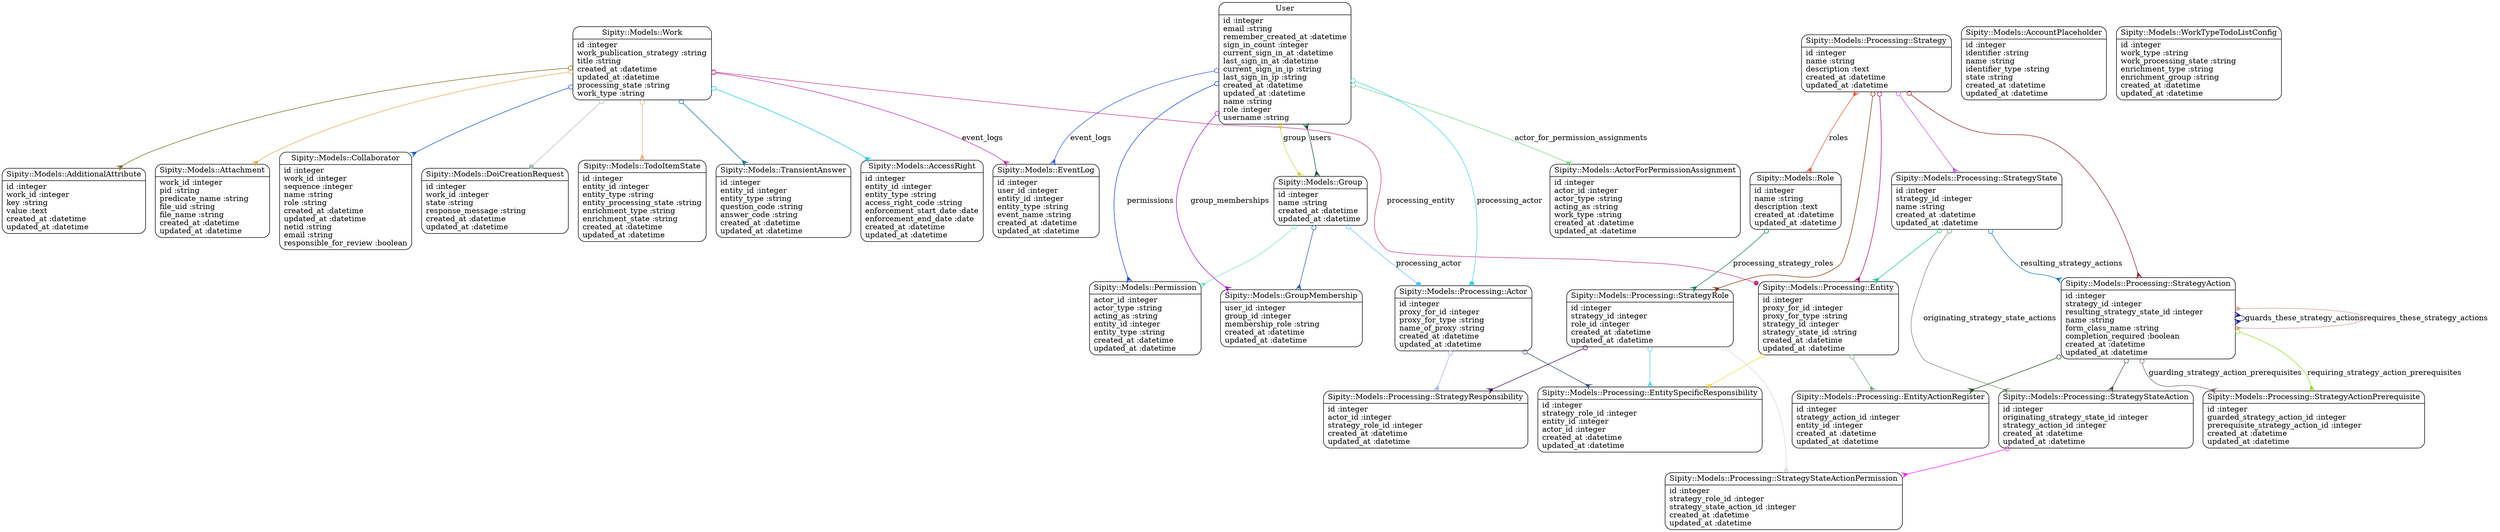 digraph models_diagram {
	graph[overlap=false, splines=true]
	"Sipity::Models::AccessRight" [shape=Mrecord, label="{Sipity::Models::AccessRight|id :integer\lentity_id :integer\lentity_type :string\laccess_right_code :string\lenforcement_start_date :date\lenforcement_end_date :date\lcreated_at :datetime\lupdated_at :datetime\l}"]
	"Sipity::Models::AccountPlaceholder" [shape=Mrecord, label="{Sipity::Models::AccountPlaceholder|id :integer\lidentifier :string\lname :string\lidentifier_type :string\lstate :string\lcreated_at :datetime\lupdated_at :datetime\l}"]
	"Sipity::Models::ActorForPermissionAssignment" [shape=Mrecord, label="{Sipity::Models::ActorForPermissionAssignment|id :integer\lactor_id :integer\lactor_type :string\lacting_as :string\lwork_type :string\lcreated_at :datetime\lupdated_at :datetime\l}"]
	"Sipity::Models::AdditionalAttribute" [shape=Mrecord, label="{Sipity::Models::AdditionalAttribute|id :integer\lwork_id :integer\lkey :string\lvalue :text\lcreated_at :datetime\lupdated_at :datetime\l}"]
	"Sipity::Models::Attachment" [shape=Mrecord, label="{Sipity::Models::Attachment|work_id :integer\lpid :string\lpredicate_name :string\lfile_uid :string\lfile_name :string\lcreated_at :datetime\lupdated_at :datetime\l}"]
	"Sipity::Models::Collaborator" [shape=Mrecord, label="{Sipity::Models::Collaborator|id :integer\lwork_id :integer\lsequence :integer\lname :string\lrole :string\lcreated_at :datetime\lupdated_at :datetime\lnetid :string\lemail :string\lresponsible_for_review :boolean\l}"]
	"Sipity::Models::DoiCreationRequest" [shape=Mrecord, label="{Sipity::Models::DoiCreationRequest|id :integer\lwork_id :integer\lstate :string\lresponse_message :string\lcreated_at :datetime\lupdated_at :datetime\l}"]
	"Sipity::Models::EventLog" [shape=Mrecord, label="{Sipity::Models::EventLog|id :integer\luser_id :integer\lentity_id :integer\lentity_type :string\levent_name :string\lcreated_at :datetime\lupdated_at :datetime\l}"]
	"Sipity::Models::Group" [shape=Mrecord, label="{Sipity::Models::Group|id :integer\lname :string\lcreated_at :datetime\lupdated_at :datetime\l}"]
	"Sipity::Models::GroupMembership" [shape=Mrecord, label="{Sipity::Models::GroupMembership|user_id :integer\lgroup_id :integer\lmembership_role :string\lcreated_at :datetime\lupdated_at :datetime\l}"]
	"Sipity::Models::Permission" [shape=Mrecord, label="{Sipity::Models::Permission|actor_id :integer\lactor_type :string\lacting_as :string\lentity_id :integer\lentity_type :string\lcreated_at :datetime\lupdated_at :datetime\l}"]
	"Sipity::Models::Processing::Actor" [shape=Mrecord, label="{Sipity::Models::Processing::Actor|id :integer\lproxy_for_id :integer\lproxy_for_type :string\lname_of_proxy :string\lcreated_at :datetime\lupdated_at :datetime\l}"]
	"Sipity::Models::Processing::Entity" [shape=Mrecord, label="{Sipity::Models::Processing::Entity|id :integer\lproxy_for_id :integer\lproxy_for_type :string\lstrategy_id :integer\lstrategy_state_id :string\lcreated_at :datetime\lupdated_at :datetime\l}"]
	"Sipity::Models::Processing::EntityActionRegister" [shape=Mrecord, label="{Sipity::Models::Processing::EntityActionRegister|id :integer\lstrategy_action_id :integer\lentity_id :integer\lcreated_at :datetime\lupdated_at :datetime\l}"]
	"Sipity::Models::Processing::EntitySpecificResponsibility" [shape=Mrecord, label="{Sipity::Models::Processing::EntitySpecificResponsibility|id :integer\lstrategy_role_id :integer\lentity_id :integer\lactor_id :integer\lcreated_at :datetime\lupdated_at :datetime\l}"]
	"Sipity::Models::Processing::Strategy" [shape=Mrecord, label="{Sipity::Models::Processing::Strategy|id :integer\lname :string\ldescription :text\lcreated_at :datetime\lupdated_at :datetime\l}"]
	"Sipity::Models::Processing::StrategyAction" [shape=Mrecord, label="{Sipity::Models::Processing::StrategyAction|id :integer\lstrategy_id :integer\lresulting_strategy_state_id :integer\lname :string\lform_class_name :string\lcompletion_required :boolean\lcreated_at :datetime\lupdated_at :datetime\l}"]
	"Sipity::Models::Processing::StrategyActionPrerequisite" [shape=Mrecord, label="{Sipity::Models::Processing::StrategyActionPrerequisite|id :integer\lguarded_strategy_action_id :integer\lprerequisite_strategy_action_id :integer\lcreated_at :datetime\lupdated_at :datetime\l}"]
	"Sipity::Models::Processing::StrategyResponsibility" [shape=Mrecord, label="{Sipity::Models::Processing::StrategyResponsibility|id :integer\lactor_id :integer\lstrategy_role_id :integer\lcreated_at :datetime\lupdated_at :datetime\l}"]
	"Sipity::Models::Processing::StrategyRole" [shape=Mrecord, label="{Sipity::Models::Processing::StrategyRole|id :integer\lstrategy_id :integer\lrole_id :integer\lcreated_at :datetime\lupdated_at :datetime\l}"]
	"Sipity::Models::Processing::StrategyState" [shape=Mrecord, label="{Sipity::Models::Processing::StrategyState|id :integer\lstrategy_id :integer\lname :string\lcreated_at :datetime\lupdated_at :datetime\l}"]
	"Sipity::Models::Processing::StrategyStateAction" [shape=Mrecord, label="{Sipity::Models::Processing::StrategyStateAction|id :integer\loriginating_strategy_state_id :integer\lstrategy_action_id :integer\lcreated_at :datetime\lupdated_at :datetime\l}"]
	"Sipity::Models::Processing::StrategyStateActionPermission" [shape=Mrecord, label="{Sipity::Models::Processing::StrategyStateActionPermission|id :integer\lstrategy_role_id :integer\lstrategy_state_action_id :integer\lcreated_at :datetime\lupdated_at :datetime\l}"]
	"Sipity::Models::Role" [shape=Mrecord, label="{Sipity::Models::Role|id :integer\lname :string\ldescription :text\lcreated_at :datetime\lupdated_at :datetime\l}"]
	"Sipity::Models::TodoItemState" [shape=Mrecord, label="{Sipity::Models::TodoItemState|id :integer\lentity_id :integer\lentity_type :string\lentity_processing_state :string\lenrichment_type :string\lenrichment_state :string\lcreated_at :datetime\lupdated_at :datetime\l}"]
	"Sipity::Models::TransientAnswer" [shape=Mrecord, label="{Sipity::Models::TransientAnswer|id :integer\lentity_id :integer\lentity_type :string\lquestion_code :string\lanswer_code :string\lcreated_at :datetime\lupdated_at :datetime\l}"]
	"Sipity::Models::Work" [shape=Mrecord, label="{Sipity::Models::Work|id :integer\lwork_publication_strategy :string\ltitle :string\lcreated_at :datetime\lupdated_at :datetime\lprocessing_state :string\lwork_type :string\l}"]
	"Sipity::Models::WorkTypeTodoListConfig" [shape=Mrecord, label="{Sipity::Models::WorkTypeTodoListConfig|id :integer\lwork_type :string\lwork_processing_state :string\lenrichment_type :string\lenrichment_group :string\lcreated_at :datetime\lupdated_at :datetime\l}"]
	"User" [shape=Mrecord, label="{User|id :integer\lemail :string\lremember_created_at :datetime\lsign_in_count :integer\lcurrent_sign_in_at :datetime\llast_sign_in_at :datetime\lcurrent_sign_in_ip :string\llast_sign_in_ip :string\lcreated_at :datetime\lupdated_at :datetime\lname :string\lrole :integer\lusername :string\l}"]
	"Sipity::Models::Group" -> "Sipity::Models::Permission" [arrowtail=odot, arrowhead=crow, dir=both color="#66E6C5"]
	"Sipity::Models::Group" -> "Sipity::Models::GroupMembership" [arrowtail=odot, arrowhead=crow, dir=both color="#1F59B0"]
	"Sipity::Models::Group" -> "User" [label="users", arrowtail=crow, arrowhead=crow, dir=both color="#134C37"]
	"Sipity::Models::Group" -> "Sipity::Models::Processing::Actor" [label="processing_actor", arrowtail=odot, arrowhead=dot, dir=both color="#57BEF8"]
	"Sipity::Models::Processing::Actor" -> "Sipity::Models::Processing::StrategyResponsibility" [arrowtail=odot, arrowhead=crow, dir=both color="#97ADF4"]
	"Sipity::Models::Processing::Actor" -> "Sipity::Models::Processing::EntitySpecificResponsibility" [arrowtail=odot, arrowhead=crow, dir=both color="#374777"]
	"Sipity::Models::Processing::Entity" -> "Sipity::Models::Processing::EntityActionRegister" [arrowtail=odot, arrowhead=crow, dir=both color="#72A277"]
	"Sipity::Models::Processing::Entity" -> "Sipity::Models::Processing::EntitySpecificResponsibility" [arrowtail=odot, arrowhead=crow, dir=both color="#F0DC3B"]
	"Sipity::Models::Processing::Strategy" -> "Sipity::Models::Processing::Entity" [arrowtail=odot, arrowhead=crow, dir=both color="#B4026D"]
	"Sipity::Models::Processing::Strategy" -> "Sipity::Models::Processing::StrategyState" [arrowtail=odot, arrowhead=crow, dir=both color="#BB56E8"]
	"Sipity::Models::Processing::Strategy" -> "Sipity::Models::Processing::StrategyAction" [arrowtail=odot, arrowhead=crow, dir=both color="#971C20"]
	"Sipity::Models::Processing::Strategy" -> "Sipity::Models::Processing::StrategyRole" [arrowtail=odot, arrowhead=crow, dir=both color="#8B3008"]
	"Sipity::Models::Processing::Strategy" -> "Sipity::Models::Role" [label="roles", arrowtail=crow, arrowhead=crow, dir=both color="#E95532"]
	"Sipity::Models::Processing::StrategyAction" -> "Sipity::Models::Processing::EntityActionRegister" [arrowtail=odot, arrowhead=crow, dir=both color="#1C4715"]
	"Sipity::Models::Processing::StrategyAction" -> "Sipity::Models::Processing::StrategyStateAction" [arrowtail=odot, arrowhead=crow, dir=both color="#465538"]
	"Sipity::Models::Processing::StrategyAction" -> "Sipity::Models::Processing::StrategyActionPrerequisite" [label="guarding_strategy_action_prerequisites", arrowtail=odot, arrowhead=crow, dir=both color="#775F74"]
	"Sipity::Models::Processing::StrategyAction" -> "Sipity::Models::Processing::StrategyActionPrerequisite" [label="requiring_strategy_action_prerequisites", arrowtail=odot, arrowhead=crow, dir=both color="#8ADE17"]
	"Sipity::Models::Processing::StrategyAction" -> "Sipity::Models::Processing::StrategyAction" [label="guards_these_strategy_actions", arrowtail=crow, arrowhead=crow, dir=both color="#0F15A3"]
	"Sipity::Models::Processing::StrategyAction" -> "Sipity::Models::Processing::StrategyAction" [label="requires_these_strategy_actions", arrowtail=crow, arrowhead=crow, dir=both color="#D39B97"]
	"Sipity::Models::Processing::StrategyRole" -> "Sipity::Models::Processing::StrategyResponsibility" [arrowtail=odot, arrowhead=crow, dir=both color="#3D0956"]
	"Sipity::Models::Processing::StrategyRole" -> "Sipity::Models::Processing::StrategyStateActionPermission" [arrowtail=odot, arrowhead=crow, dir=both color="#E1D1E0"]
	"Sipity::Models::Processing::StrategyRole" -> "Sipity::Models::Processing::EntitySpecificResponsibility" [arrowtail=odot, arrowhead=crow, dir=both color="#4BD4F2"]
	"Sipity::Models::Processing::StrategyState" -> "Sipity::Models::Processing::StrategyStateAction" [label="originating_strategy_state_actions", arrowtail=odot, arrowhead=crow, dir=both color="#718E6C"]
	"Sipity::Models::Processing::StrategyState" -> "Sipity::Models::Processing::StrategyAction" [label="resulting_strategy_actions", arrowtail=odot, arrowhead=crow, dir=both color="#147ABA"]
	"Sipity::Models::Processing::StrategyState" -> "Sipity::Models::Processing::Entity" [arrowtail=odot, arrowhead=crow, dir=both color="#13CB85"]
	"Sipity::Models::Processing::StrategyStateAction" -> "Sipity::Models::Processing::StrategyStateActionPermission" [arrowtail=odot, arrowhead=crow, dir=both color="#F812EF"]
	"Sipity::Models::Role" -> "Sipity::Models::Processing::StrategyRole" [label="processing_strategy_roles", arrowtail=odot, arrowhead=crow, dir=both color="#127C52"]
	"Sipity::Models::Work" -> "Sipity::Models::Collaborator" [arrowtail=odot, arrowhead=crow, dir=both color="#0D53CC"]
	"Sipity::Models::Work" -> "Sipity::Models::AdditionalAttribute" [arrowtail=odot, arrowhead=crow, dir=both color="#74691F"]
	"Sipity::Models::Work" -> "Sipity::Models::Attachment" [arrowtail=odot, arrowhead=crow, dir=both color="#E3A649"]
	"Sipity::Models::Work" -> "Sipity::Models::DoiCreationRequest" [arrowtail=odot, arrowhead=dot, dir=both color="#A4C1B2"]
	"Sipity::Models::Work" -> "Sipity::Models::AccessRight" [arrowtail=odot, arrowhead=crow, dir=both color="#0CC9E8"]
	"Sipity::Models::Work" -> "Sipity::Models::TodoItemState" [arrowtail=odot, arrowhead=crow, dir=both color="#EEA971"]
	"Sipity::Models::Work" -> "Sipity::Models::TransientAnswer" [arrowtail=odot, arrowhead=crow, dir=both color="#046A92"]
	"Sipity::Models::Work" -> "Sipity::Models::EventLog" [label="event_logs", arrowtail=odot, arrowhead=crow, dir=both color="#C629A8"]
	"Sipity::Models::Work" -> "Sipity::Models::Processing::Entity" [label="processing_entity", arrowtail=odot, arrowhead=dot, dir=both color="#C63984"]
	"User" -> "Sipity::Models::Permission" [label="permissions", arrowtail=odot, arrowhead=crow, dir=both color="#0B40EB"]
	"User" -> "Sipity::Models::GroupMembership" [label="group_memberships", arrowtail=odot, arrowhead=crow, dir=both color="#A903D7"]
	"User" -> "Sipity::Models::Group" [label="group", arrowtail=crow, arrowhead=crow, dir=both color="#D6D436"]
	"User" -> "Sipity::Models::Processing::Actor" [label="processing_actor", arrowtail=odot, arrowhead=dot, dir=both color="#39D4EA"]
	"User" -> "Sipity::Models::EventLog" [label="event_logs", arrowtail=odot, arrowhead=crow, dir=both color="#3953EC"]
	"User" -> "Sipity::Models::ActorForPermissionAssignment" [label="actor_for_permission_assignments", arrowtail=odot, arrowhead=crow, dir=both color="#6ED581"]
}
